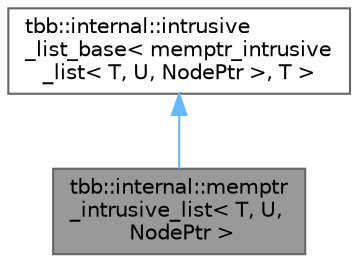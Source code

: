 digraph "tbb::internal::memptr_intrusive_list&lt; T, U, NodePtr &gt;"
{
 // LATEX_PDF_SIZE
  bgcolor="transparent";
  edge [fontname=Helvetica,fontsize=10,labelfontname=Helvetica,labelfontsize=10];
  node [fontname=Helvetica,fontsize=10,shape=box,height=0.2,width=0.4];
  Node1 [id="Node000001",label="tbb::internal::memptr\l_intrusive_list\< T, U,\l NodePtr \>",height=0.2,width=0.4,color="gray40", fillcolor="grey60", style="filled", fontcolor="black",tooltip="Double linked list of items of type T containing a member of type intrusive_list_node."];
  Node2 -> Node1 [id="edge1_Node000001_Node000002",dir="back",color="steelblue1",style="solid",tooltip=" "];
  Node2 [id="Node000002",label="tbb::internal::intrusive\l_list_base\< memptr_intrusive\l_list\< T, U, NodePtr \>, T \>",height=0.2,width=0.4,color="gray40", fillcolor="white", style="filled",URL="$classtbb_1_1internal_1_1intrusive__list__base.html",tooltip=" "];
}
